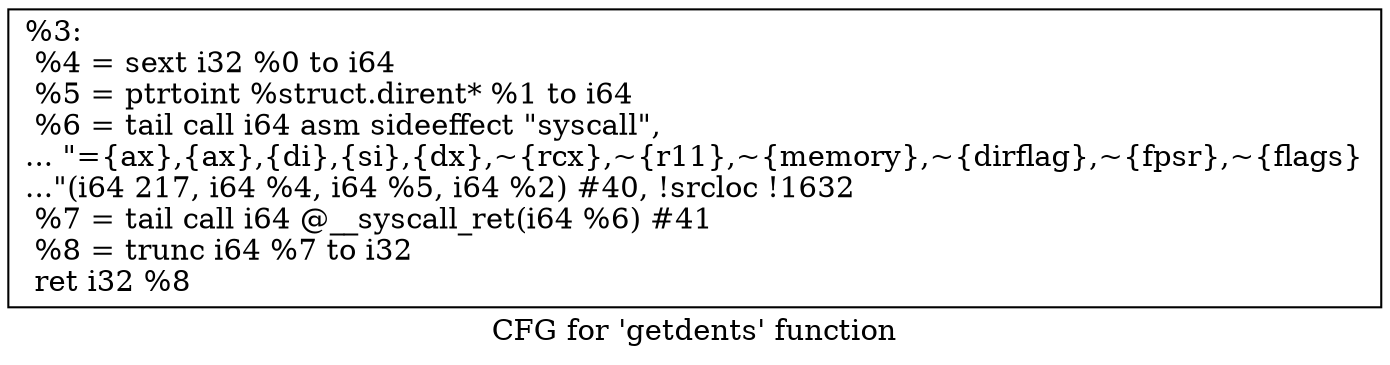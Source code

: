 digraph "CFG for 'getdents' function" {
	label="CFG for 'getdents' function";

	Node0x1f73690 [shape=record,label="{%3:\l  %4 = sext i32 %0 to i64\l  %5 = ptrtoint %struct.dirent* %1 to i64\l  %6 = tail call i64 asm sideeffect \"syscall\",\l... \"=\{ax\},\{ax\},\{di\},\{si\},\{dx\},~\{rcx\},~\{r11\},~\{memory\},~\{dirflag\},~\{fpsr\},~\{flags\}\l...\"(i64 217, i64 %4, i64 %5, i64 %2) #40, !srcloc !1632\l  %7 = tail call i64 @__syscall_ret(i64 %6) #41\l  %8 = trunc i64 %7 to i32\l  ret i32 %8\l}"];
}
